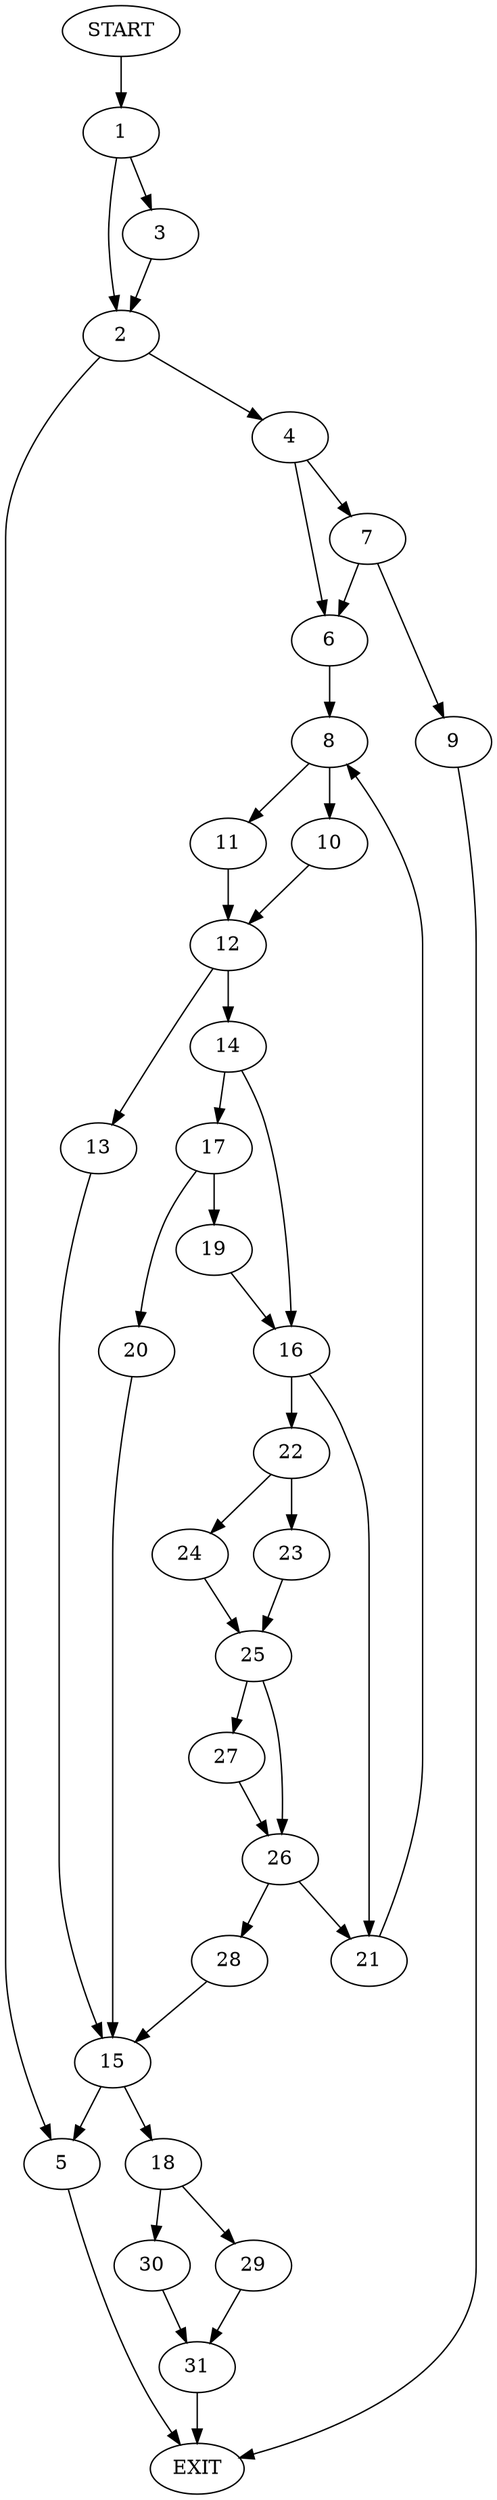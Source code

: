 digraph {
0 [label="START"]
32 [label="EXIT"]
0 -> 1
1 -> 2
1 -> 3
3 -> 2
2 -> 4
2 -> 5
4 -> 6
4 -> 7
5 -> 32
6 -> 8
7 -> 6
7 -> 9
9 -> 32
8 -> 10
8 -> 11
11 -> 12
10 -> 12
12 -> 13
12 -> 14
13 -> 15
14 -> 16
14 -> 17
15 -> 5
15 -> 18
17 -> 19
17 -> 20
16 -> 21
16 -> 22
20 -> 15
19 -> 16
22 -> 23
22 -> 24
21 -> 8
23 -> 25
24 -> 25
25 -> 26
25 -> 27
26 -> 21
26 -> 28
27 -> 26
28 -> 15
18 -> 29
18 -> 30
30 -> 31
29 -> 31
31 -> 32
}
